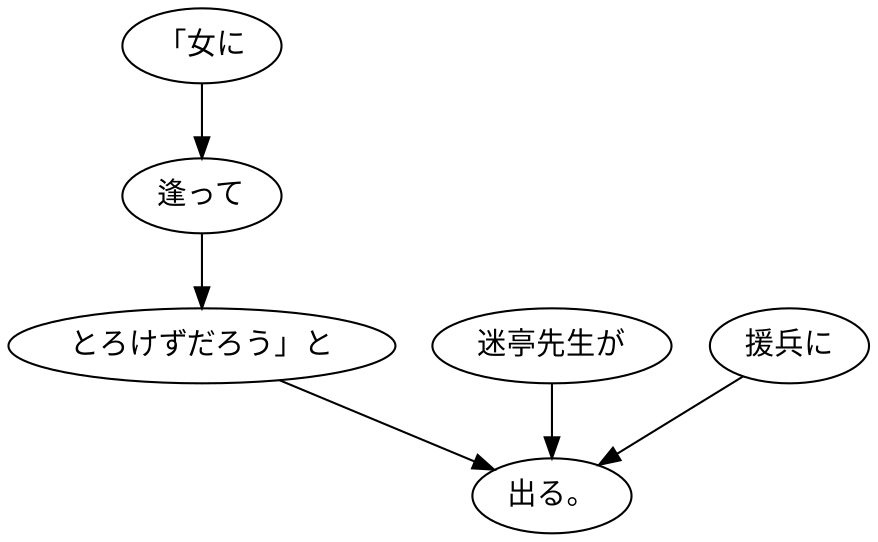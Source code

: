 digraph graph8900 {
	node0 [label="「女に"];
	node1 [label="逢って"];
	node2 [label="とろけずだろう」と"];
	node3 [label="迷亭先生が"];
	node4 [label="援兵に"];
	node5 [label="出る。"];
	node0 -> node1;
	node1 -> node2;
	node2 -> node5;
	node3 -> node5;
	node4 -> node5;
}
